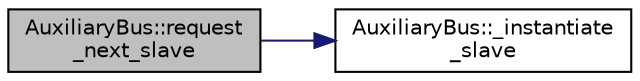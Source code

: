 digraph "AuxiliaryBus::request_next_slave"
{
 // INTERACTIVE_SVG=YES
  edge [fontname="Helvetica",fontsize="10",labelfontname="Helvetica",labelfontsize="10"];
  node [fontname="Helvetica",fontsize="10",shape=record];
  rankdir="LR";
  Node1 [label="AuxiliaryBus::request\l_next_slave",height=0.2,width=0.4,color="black", fillcolor="grey75", style="filled", fontcolor="black"];
  Node1 -> Node2 [color="midnightblue",fontsize="10",style="solid",fontname="Helvetica"];
  Node2 [label="AuxiliaryBus::_instantiate\l_slave",height=0.2,width=0.4,color="black", fillcolor="white", style="filled",URL="$classAuxiliaryBus.html#a3973e92c6130b4e34a2e627fc49ce770"];
}
